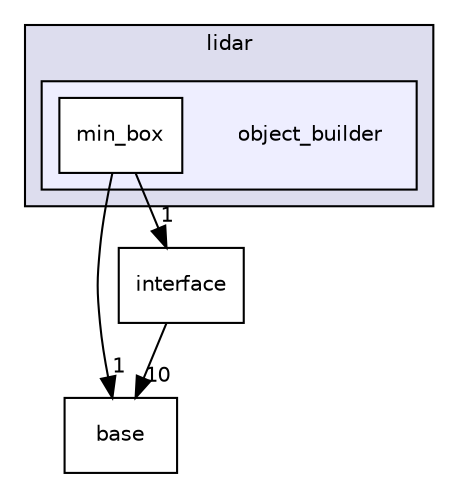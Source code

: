 digraph "modules/perception/obstacle/lidar/object_builder" {
  compound=true
  node [ fontsize="10", fontname="Helvetica"];
  edge [ labelfontsize="10", labelfontname="Helvetica"];
  subgraph clusterdir_cea3b47e46c6e7de2071488d5a5d379a {
    graph [ bgcolor="#ddddee", pencolor="black", label="lidar" fontname="Helvetica", fontsize="10", URL="dir_cea3b47e46c6e7de2071488d5a5d379a.html"]
  subgraph clusterdir_71c9c4a3e8d97e4822e238f277be0645 {
    graph [ bgcolor="#eeeeff", pencolor="black", label="" URL="dir_71c9c4a3e8d97e4822e238f277be0645.html"];
    dir_71c9c4a3e8d97e4822e238f277be0645 [shape=plaintext label="object_builder"];
    dir_80d259ed3707ad298759dca14311dadd [shape=box label="min_box" color="black" fillcolor="white" style="filled" URL="dir_80d259ed3707ad298759dca14311dadd.html"];
  }
  }
  dir_3220e30e13cded4e45f58b87a1a3558a [shape=box label="base" URL="dir_3220e30e13cded4e45f58b87a1a3558a.html"];
  dir_0e511d950e936e02d380312a7eeeff9e [shape=box label="interface" URL="dir_0e511d950e936e02d380312a7eeeff9e.html"];
  dir_0e511d950e936e02d380312a7eeeff9e->dir_3220e30e13cded4e45f58b87a1a3558a [headlabel="10", labeldistance=1.5 headhref="dir_000156_000037.html"];
  dir_80d259ed3707ad298759dca14311dadd->dir_3220e30e13cded4e45f58b87a1a3558a [headlabel="1", labeldistance=1.5 headhref="dir_000158_000037.html"];
  dir_80d259ed3707ad298759dca14311dadd->dir_0e511d950e936e02d380312a7eeeff9e [headlabel="1", labeldistance=1.5 headhref="dir_000158_000156.html"];
}
